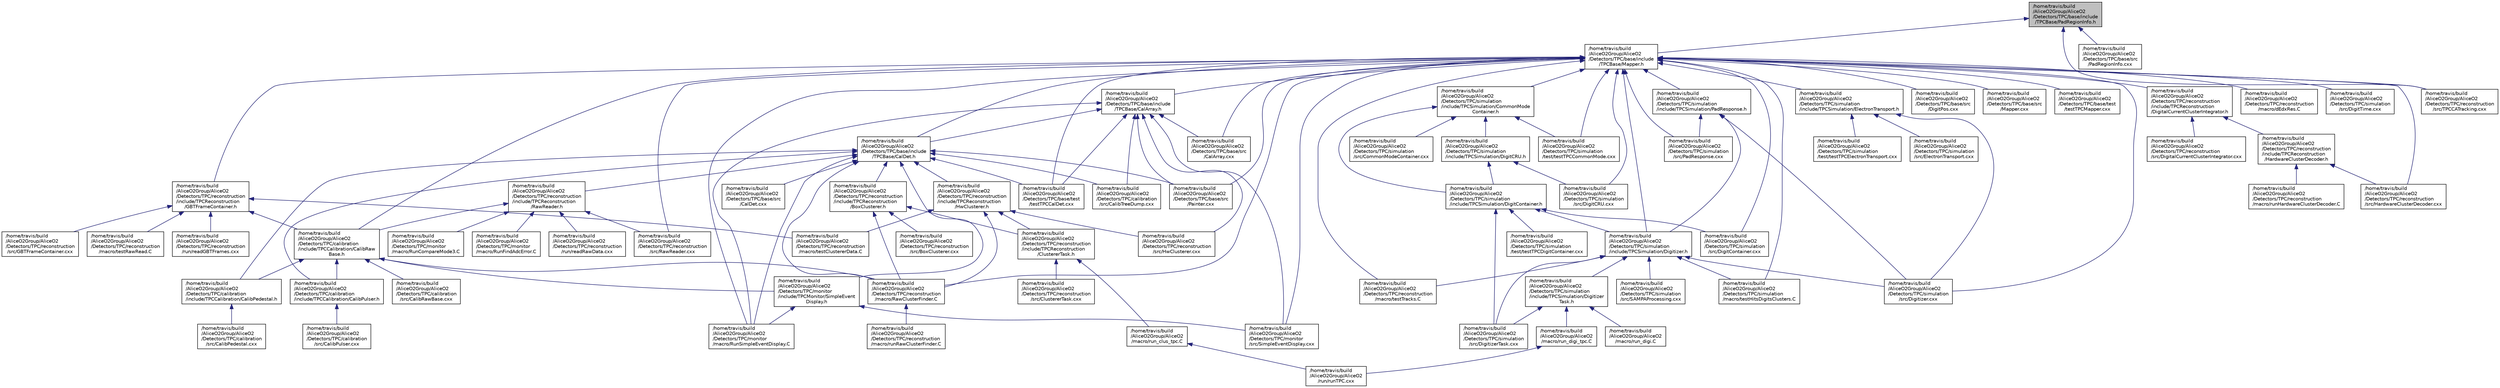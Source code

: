 digraph "/home/travis/build/AliceO2Group/AliceO2/Detectors/TPC/base/include/TPCBase/PadRegionInfo.h"
{
 // INTERACTIVE_SVG=YES
  bgcolor="transparent";
  edge [fontname="Helvetica",fontsize="10",labelfontname="Helvetica",labelfontsize="10"];
  node [fontname="Helvetica",fontsize="10",shape=record];
  Node1 [label="/home/travis/build\l/AliceO2Group/AliceO2\l/Detectors/TPC/base/include\l/TPCBase/PadRegionInfo.h",height=0.2,width=0.4,color="black", fillcolor="grey75", style="filled" fontcolor="black"];
  Node1 -> Node2 [dir="back",color="midnightblue",fontsize="10",style="solid",fontname="Helvetica"];
  Node2 [label="/home/travis/build\l/AliceO2Group/AliceO2\l/Detectors/TPC/base/include\l/TPCBase/Mapper.h",height=0.2,width=0.4,color="black",URL="$d7/d2c/Mapper_8h.html"];
  Node2 -> Node3 [dir="back",color="midnightblue",fontsize="10",style="solid",fontname="Helvetica"];
  Node3 [label="/home/travis/build\l/AliceO2Group/AliceO2\l/Detectors/TPC/base/include\l/TPCBase/CalArray.h",height=0.2,width=0.4,color="black",URL="$db/d9b/CalArray_8h.html"];
  Node3 -> Node4 [dir="back",color="midnightblue",fontsize="10",style="solid",fontname="Helvetica"];
  Node4 [label="/home/travis/build\l/AliceO2Group/AliceO2\l/Detectors/TPC/base/include\l/TPCBase/CalDet.h",height=0.2,width=0.4,color="black",URL="$d8/d81/CalDet_8h.html"];
  Node4 -> Node5 [dir="back",color="midnightblue",fontsize="10",style="solid",fontname="Helvetica"];
  Node5 [label="/home/travis/build\l/AliceO2Group/AliceO2\l/Detectors/TPC/base/src\l/CalDet.cxx",height=0.2,width=0.4,color="black",URL="$d7/db5/CalDet_8cxx.html"];
  Node4 -> Node6 [dir="back",color="midnightblue",fontsize="10",style="solid",fontname="Helvetica"];
  Node6 [label="/home/travis/build\l/AliceO2Group/AliceO2\l/Detectors/TPC/base/src\l/Painter.cxx",height=0.2,width=0.4,color="black",URL="$dd/d5f/Painter_8cxx.html"];
  Node4 -> Node7 [dir="back",color="midnightblue",fontsize="10",style="solid",fontname="Helvetica"];
  Node7 [label="/home/travis/build\l/AliceO2Group/AliceO2\l/Detectors/TPC/base/test\l/testTPCCalDet.cxx",height=0.2,width=0.4,color="black",URL="$d4/d43/testTPCCalDet_8cxx.html"];
  Node4 -> Node8 [dir="back",color="midnightblue",fontsize="10",style="solid",fontname="Helvetica"];
  Node8 [label="/home/travis/build\l/AliceO2Group/AliceO2\l/Detectors/TPC/calibration\l/include/TPCCalibration/CalibPedestal.h",height=0.2,width=0.4,color="black",URL="$da/df1/CalibPedestal_8h.html"];
  Node8 -> Node9 [dir="back",color="midnightblue",fontsize="10",style="solid",fontname="Helvetica"];
  Node9 [label="/home/travis/build\l/AliceO2Group/AliceO2\l/Detectors/TPC/calibration\l/src/CalibPedestal.cxx",height=0.2,width=0.4,color="black",URL="$d6/d99/CalibPedestal_8cxx.html"];
  Node4 -> Node10 [dir="back",color="midnightblue",fontsize="10",style="solid",fontname="Helvetica"];
  Node10 [label="/home/travis/build\l/AliceO2Group/AliceO2\l/Detectors/TPC/calibration\l/include/TPCCalibration/CalibPulser.h",height=0.2,width=0.4,color="black",URL="$d2/d5d/CalibPulser_8h.html"];
  Node10 -> Node11 [dir="back",color="midnightblue",fontsize="10",style="solid",fontname="Helvetica"];
  Node11 [label="/home/travis/build\l/AliceO2Group/AliceO2\l/Detectors/TPC/calibration\l/src/CalibPulser.cxx",height=0.2,width=0.4,color="black",URL="$d4/ddc/CalibPulser_8cxx.html"];
  Node4 -> Node12 [dir="back",color="midnightblue",fontsize="10",style="solid",fontname="Helvetica"];
  Node12 [label="/home/travis/build\l/AliceO2Group/AliceO2\l/Detectors/TPC/calibration\l/src/CalibTreeDump.cxx",height=0.2,width=0.4,color="black",URL="$d2/d9a/CalibTreeDump_8cxx.html"];
  Node4 -> Node13 [dir="back",color="midnightblue",fontsize="10",style="solid",fontname="Helvetica"];
  Node13 [label="/home/travis/build\l/AliceO2Group/AliceO2\l/Detectors/TPC/monitor\l/include/TPCMonitor/SimpleEvent\lDisplay.h",height=0.2,width=0.4,color="black",URL="$db/dc3/SimpleEventDisplay_8h.html"];
  Node13 -> Node14 [dir="back",color="midnightblue",fontsize="10",style="solid",fontname="Helvetica"];
  Node14 [label="/home/travis/build\l/AliceO2Group/AliceO2\l/Detectors/TPC/monitor\l/macro/RunSimpleEventDisplay.C",height=0.2,width=0.4,color="black",URL="$d7/dd4/RunSimpleEventDisplay_8C.html"];
  Node13 -> Node15 [dir="back",color="midnightblue",fontsize="10",style="solid",fontname="Helvetica"];
  Node15 [label="/home/travis/build\l/AliceO2Group/AliceO2\l/Detectors/TPC/monitor\l/src/SimpleEventDisplay.cxx",height=0.2,width=0.4,color="black",URL="$d9/df5/SimpleEventDisplay_8cxx.html"];
  Node4 -> Node14 [dir="back",color="midnightblue",fontsize="10",style="solid",fontname="Helvetica"];
  Node4 -> Node16 [dir="back",color="midnightblue",fontsize="10",style="solid",fontname="Helvetica"];
  Node16 [label="/home/travis/build\l/AliceO2Group/AliceO2\l/Detectors/TPC/reconstruction\l/include/TPCReconstruction\l/BoxClusterer.h",height=0.2,width=0.4,color="black",URL="$d2/df8/BoxClusterer_8h.html",tooltip="Class for TPC cluster finding. "];
  Node16 -> Node17 [dir="back",color="midnightblue",fontsize="10",style="solid",fontname="Helvetica"];
  Node17 [label="/home/travis/build\l/AliceO2Group/AliceO2\l/Detectors/TPC/reconstruction\l/include/TPCReconstruction\l/ClustererTask.h",height=0.2,width=0.4,color="black",URL="$de/d64/TPC_2reconstruction_2include_2TPCReconstruction_2ClustererTask_8h.html"];
  Node17 -> Node18 [dir="back",color="midnightblue",fontsize="10",style="solid",fontname="Helvetica"];
  Node18 [label="/home/travis/build\l/AliceO2Group/AliceO2\l/Detectors/TPC/reconstruction\l/src/ClustererTask.cxx",height=0.2,width=0.4,color="black",URL="$d8/d0f/TPC_2reconstruction_2src_2ClustererTask_8cxx.html"];
  Node17 -> Node19 [dir="back",color="midnightblue",fontsize="10",style="solid",fontname="Helvetica"];
  Node19 [label="/home/travis/build\l/AliceO2Group/AliceO2\l/macro/run_clus_tpc.C",height=0.2,width=0.4,color="black",URL="$df/d9b/run__clus__tpc_8C.html"];
  Node19 -> Node20 [dir="back",color="midnightblue",fontsize="10",style="solid",fontname="Helvetica"];
  Node20 [label="/home/travis/build\l/AliceO2Group/AliceO2\l/run/runTPC.cxx",height=0.2,width=0.4,color="black",URL="$d3/d56/runTPC_8cxx.html"];
  Node16 -> Node21 [dir="back",color="midnightblue",fontsize="10",style="solid",fontname="Helvetica"];
  Node21 [label="/home/travis/build\l/AliceO2Group/AliceO2\l/Detectors/TPC/reconstruction\l/macro/RawClusterFinder.C",height=0.2,width=0.4,color="black",URL="$d5/db8/RawClusterFinder_8C.html"];
  Node21 -> Node22 [dir="back",color="midnightblue",fontsize="10",style="solid",fontname="Helvetica"];
  Node22 [label="/home/travis/build\l/AliceO2Group/AliceO2\l/Detectors/TPC/reconstruction\l/macro/runRawClusterFinder.C",height=0.2,width=0.4,color="black",URL="$df/da0/runRawClusterFinder_8C.html"];
  Node16 -> Node23 [dir="back",color="midnightblue",fontsize="10",style="solid",fontname="Helvetica"];
  Node23 [label="/home/travis/build\l/AliceO2Group/AliceO2\l/Detectors/TPC/reconstruction\l/src/BoxClusterer.cxx",height=0.2,width=0.4,color="black",URL="$da/d67/BoxClusterer_8cxx.html"];
  Node4 -> Node24 [dir="back",color="midnightblue",fontsize="10",style="solid",fontname="Helvetica"];
  Node24 [label="/home/travis/build\l/AliceO2Group/AliceO2\l/Detectors/TPC/reconstruction\l/include/TPCReconstruction\l/HwClusterer.h",height=0.2,width=0.4,color="black",URL="$de/df6/HwClusterer_8h.html",tooltip="Class for TPC HW cluster finding. "];
  Node24 -> Node17 [dir="back",color="midnightblue",fontsize="10",style="solid",fontname="Helvetica"];
  Node24 -> Node21 [dir="back",color="midnightblue",fontsize="10",style="solid",fontname="Helvetica"];
  Node24 -> Node25 [dir="back",color="midnightblue",fontsize="10",style="solid",fontname="Helvetica"];
  Node25 [label="/home/travis/build\l/AliceO2Group/AliceO2\l/Detectors/TPC/reconstruction\l/macro/testClustererData.C",height=0.2,width=0.4,color="black",URL="$dc/dc3/testClustererData_8C.html"];
  Node24 -> Node26 [dir="back",color="midnightblue",fontsize="10",style="solid",fontname="Helvetica"];
  Node26 [label="/home/travis/build\l/AliceO2Group/AliceO2\l/Detectors/TPC/reconstruction\l/src/HwClusterer.cxx",height=0.2,width=0.4,color="black",URL="$d4/d6c/HwClusterer_8cxx.html"];
  Node4 -> Node27 [dir="back",color="midnightblue",fontsize="10",style="solid",fontname="Helvetica"];
  Node27 [label="/home/travis/build\l/AliceO2Group/AliceO2\l/Detectors/TPC/reconstruction\l/include/TPCReconstruction\l/RawReader.h",height=0.2,width=0.4,color="black",URL="$d3/d11/RawReader_8h.html"];
  Node27 -> Node28 [dir="back",color="midnightblue",fontsize="10",style="solid",fontname="Helvetica"];
  Node28 [label="/home/travis/build\l/AliceO2Group/AliceO2\l/Detectors/TPC/calibration\l/include/TPCCalibration/CalibRaw\lBase.h",height=0.2,width=0.4,color="black",URL="$d7/dd7/CalibRawBase_8h.html"];
  Node28 -> Node8 [dir="back",color="midnightblue",fontsize="10",style="solid",fontname="Helvetica"];
  Node28 -> Node10 [dir="back",color="midnightblue",fontsize="10",style="solid",fontname="Helvetica"];
  Node28 -> Node29 [dir="back",color="midnightblue",fontsize="10",style="solid",fontname="Helvetica"];
  Node29 [label="/home/travis/build\l/AliceO2Group/AliceO2\l/Detectors/TPC/calibration\l/src/CalibRawBase.cxx",height=0.2,width=0.4,color="black",URL="$d9/d74/CalibRawBase_8cxx.html"];
  Node28 -> Node13 [dir="back",color="midnightblue",fontsize="10",style="solid",fontname="Helvetica"];
  Node28 -> Node21 [dir="back",color="midnightblue",fontsize="10",style="solid",fontname="Helvetica"];
  Node27 -> Node30 [dir="back",color="midnightblue",fontsize="10",style="solid",fontname="Helvetica"];
  Node30 [label="/home/travis/build\l/AliceO2Group/AliceO2\l/Detectors/TPC/monitor\l/macro/RunCompareMode3.C",height=0.2,width=0.4,color="black",URL="$d1/db0/RunCompareMode3_8C.html"];
  Node27 -> Node31 [dir="back",color="midnightblue",fontsize="10",style="solid",fontname="Helvetica"];
  Node31 [label="/home/travis/build\l/AliceO2Group/AliceO2\l/Detectors/TPC/monitor\l/macro/RunFindAdcError.C",height=0.2,width=0.4,color="black",URL="$db/d55/RunFindAdcError_8C.html"];
  Node27 -> Node32 [dir="back",color="midnightblue",fontsize="10",style="solid",fontname="Helvetica"];
  Node32 [label="/home/travis/build\l/AliceO2Group/AliceO2\l/Detectors/TPC/reconstruction\l/run/readRawData.cxx",height=0.2,width=0.4,color="black",URL="$d0/db1/readRawData_8cxx.html"];
  Node27 -> Node33 [dir="back",color="midnightblue",fontsize="10",style="solid",fontname="Helvetica"];
  Node33 [label="/home/travis/build\l/AliceO2Group/AliceO2\l/Detectors/TPC/reconstruction\l/src/RawReader.cxx",height=0.2,width=0.4,color="black",URL="$d4/ddf/RawReader_8cxx.html"];
  Node4 -> Node21 [dir="back",color="midnightblue",fontsize="10",style="solid",fontname="Helvetica"];
  Node3 -> Node34 [dir="back",color="midnightblue",fontsize="10",style="solid",fontname="Helvetica"];
  Node34 [label="/home/travis/build\l/AliceO2Group/AliceO2\l/Detectors/TPC/base/src\l/CalArray.cxx",height=0.2,width=0.4,color="black",URL="$d3/d96/CalArray_8cxx.html"];
  Node3 -> Node6 [dir="back",color="midnightblue",fontsize="10",style="solid",fontname="Helvetica"];
  Node3 -> Node7 [dir="back",color="midnightblue",fontsize="10",style="solid",fontname="Helvetica"];
  Node3 -> Node12 [dir="back",color="midnightblue",fontsize="10",style="solid",fontname="Helvetica"];
  Node3 -> Node14 [dir="back",color="midnightblue",fontsize="10",style="solid",fontname="Helvetica"];
  Node3 -> Node15 [dir="back",color="midnightblue",fontsize="10",style="solid",fontname="Helvetica"];
  Node3 -> Node26 [dir="back",color="midnightblue",fontsize="10",style="solid",fontname="Helvetica"];
  Node2 -> Node4 [dir="back",color="midnightblue",fontsize="10",style="solid",fontname="Helvetica"];
  Node2 -> Node34 [dir="back",color="midnightblue",fontsize="10",style="solid",fontname="Helvetica"];
  Node2 -> Node35 [dir="back",color="midnightblue",fontsize="10",style="solid",fontname="Helvetica"];
  Node35 [label="/home/travis/build\l/AliceO2Group/AliceO2\l/Detectors/TPC/base/src\l/DigitPos.cxx",height=0.2,width=0.4,color="black",URL="$d3/d6c/DigitPos_8cxx.html"];
  Node2 -> Node36 [dir="back",color="midnightblue",fontsize="10",style="solid",fontname="Helvetica"];
  Node36 [label="/home/travis/build\l/AliceO2Group/AliceO2\l/Detectors/TPC/base/src\l/Mapper.cxx",height=0.2,width=0.4,color="black",URL="$d3/d55/Mapper_8cxx.html"];
  Node2 -> Node6 [dir="back",color="midnightblue",fontsize="10",style="solid",fontname="Helvetica"];
  Node2 -> Node7 [dir="back",color="midnightblue",fontsize="10",style="solid",fontname="Helvetica"];
  Node2 -> Node37 [dir="back",color="midnightblue",fontsize="10",style="solid",fontname="Helvetica"];
  Node37 [label="/home/travis/build\l/AliceO2Group/AliceO2\l/Detectors/TPC/base/test\l/testTPCMapper.cxx",height=0.2,width=0.4,color="black",URL="$dc/d5f/testTPCMapper_8cxx.html",tooltip="This task tests the mapper function. "];
  Node2 -> Node28 [dir="back",color="midnightblue",fontsize="10",style="solid",fontname="Helvetica"];
  Node2 -> Node14 [dir="back",color="midnightblue",fontsize="10",style="solid",fontname="Helvetica"];
  Node2 -> Node15 [dir="back",color="midnightblue",fontsize="10",style="solid",fontname="Helvetica"];
  Node2 -> Node38 [dir="back",color="midnightblue",fontsize="10",style="solid",fontname="Helvetica"];
  Node38 [label="/home/travis/build\l/AliceO2Group/AliceO2\l/Detectors/TPC/reconstruction\l/include/TPCReconstruction\l/DigitalCurrentClusterIntegrator.h",height=0.2,width=0.4,color="black",URL="$db/d19/DigitalCurrentClusterIntegrator_8h.html"];
  Node38 -> Node39 [dir="back",color="midnightblue",fontsize="10",style="solid",fontname="Helvetica"];
  Node39 [label="/home/travis/build\l/AliceO2Group/AliceO2\l/Detectors/TPC/reconstruction\l/include/TPCReconstruction\l/HardwareClusterDecoder.h",height=0.2,width=0.4,color="black",URL="$d2/d41/HardwareClusterDecoder_8h.html"];
  Node39 -> Node40 [dir="back",color="midnightblue",fontsize="10",style="solid",fontname="Helvetica"];
  Node40 [label="/home/travis/build\l/AliceO2Group/AliceO2\l/Detectors/TPC/reconstruction\l/macro/runHardwareClusterDecoder.C",height=0.2,width=0.4,color="black",URL="$dc/d80/runHardwareClusterDecoder_8C.html"];
  Node39 -> Node41 [dir="back",color="midnightblue",fontsize="10",style="solid",fontname="Helvetica"];
  Node41 [label="/home/travis/build\l/AliceO2Group/AliceO2\l/Detectors/TPC/reconstruction\l/src/HardwareClusterDecoder.cxx",height=0.2,width=0.4,color="black",URL="$d4/d7c/HardwareClusterDecoder_8cxx.html"];
  Node38 -> Node42 [dir="back",color="midnightblue",fontsize="10",style="solid",fontname="Helvetica"];
  Node42 [label="/home/travis/build\l/AliceO2Group/AliceO2\l/Detectors/TPC/reconstruction\l/src/DigitalCurrentClusterIntegrator.cxx",height=0.2,width=0.4,color="black",URL="$d1/d81/DigitalCurrentClusterIntegrator_8cxx.html"];
  Node2 -> Node43 [dir="back",color="midnightblue",fontsize="10",style="solid",fontname="Helvetica"];
  Node43 [label="/home/travis/build\l/AliceO2Group/AliceO2\l/Detectors/TPC/reconstruction\l/include/TPCReconstruction\l/GBTFrameContainer.h",height=0.2,width=0.4,color="black",URL="$db/d52/GBTFrameContainer_8h.html",tooltip="Container class for the GBT Frames. "];
  Node43 -> Node28 [dir="back",color="midnightblue",fontsize="10",style="solid",fontname="Helvetica"];
  Node43 -> Node25 [dir="back",color="midnightblue",fontsize="10",style="solid",fontname="Helvetica"];
  Node43 -> Node44 [dir="back",color="midnightblue",fontsize="10",style="solid",fontname="Helvetica"];
  Node44 [label="/home/travis/build\l/AliceO2Group/AliceO2\l/Detectors/TPC/reconstruction\l/macro/testRawRead.C",height=0.2,width=0.4,color="black",URL="$d9/dd6/testRawRead_8C.html"];
  Node43 -> Node45 [dir="back",color="midnightblue",fontsize="10",style="solid",fontname="Helvetica"];
  Node45 [label="/home/travis/build\l/AliceO2Group/AliceO2\l/Detectors/TPC/reconstruction\l/run/readGBTFrames.cxx",height=0.2,width=0.4,color="black",URL="$db/dc7/readGBTFrames_8cxx.html"];
  Node43 -> Node46 [dir="back",color="midnightblue",fontsize="10",style="solid",fontname="Helvetica"];
  Node46 [label="/home/travis/build\l/AliceO2Group/AliceO2\l/Detectors/TPC/reconstruction\l/src/GBTFrameContainer.cxx",height=0.2,width=0.4,color="black",URL="$d4/dfc/GBTFrameContainer_8cxx.html"];
  Node2 -> Node47 [dir="back",color="midnightblue",fontsize="10",style="solid",fontname="Helvetica"];
  Node47 [label="/home/travis/build\l/AliceO2Group/AliceO2\l/Detectors/TPC/reconstruction\l/macro/dEdxRes.C",height=0.2,width=0.4,color="black",URL="$d6/dee/dEdxRes_8C.html"];
  Node2 -> Node21 [dir="back",color="midnightblue",fontsize="10",style="solid",fontname="Helvetica"];
  Node2 -> Node48 [dir="back",color="midnightblue",fontsize="10",style="solid",fontname="Helvetica"];
  Node48 [label="/home/travis/build\l/AliceO2Group/AliceO2\l/Detectors/TPC/reconstruction\l/macro/testTracks.C",height=0.2,width=0.4,color="black",URL="$db/d60/testTracks_8C.html"];
  Node2 -> Node41 [dir="back",color="midnightblue",fontsize="10",style="solid",fontname="Helvetica"];
  Node2 -> Node33 [dir="back",color="midnightblue",fontsize="10",style="solid",fontname="Helvetica"];
  Node2 -> Node49 [dir="back",color="midnightblue",fontsize="10",style="solid",fontname="Helvetica"];
  Node49 [label="/home/travis/build\l/AliceO2Group/AliceO2\l/Detectors/TPC/reconstruction\l/src/TPCCATracking.cxx",height=0.2,width=0.4,color="black",URL="$d8/ded/TPCCATracking_8cxx.html"];
  Node2 -> Node50 [dir="back",color="midnightblue",fontsize="10",style="solid",fontname="Helvetica"];
  Node50 [label="/home/travis/build\l/AliceO2Group/AliceO2\l/Detectors/TPC/simulation\l/include/TPCSimulation/CommonMode\lContainer.h",height=0.2,width=0.4,color="black",URL="$d6/dba/CommonModeContainer_8h.html",tooltip="Definition of the Common Mode computation. "];
  Node50 -> Node51 [dir="back",color="midnightblue",fontsize="10",style="solid",fontname="Helvetica"];
  Node51 [label="/home/travis/build\l/AliceO2Group/AliceO2\l/Detectors/TPC/simulation\l/include/TPCSimulation/DigitContainer.h",height=0.2,width=0.4,color="black",URL="$dd/d94/DigitContainer_8h.html",tooltip="Definition of the Digit Container. "];
  Node51 -> Node52 [dir="back",color="midnightblue",fontsize="10",style="solid",fontname="Helvetica"];
  Node52 [label="/home/travis/build\l/AliceO2Group/AliceO2\l/Detectors/TPC/simulation\l/include/TPCSimulation/Digitizer.h",height=0.2,width=0.4,color="black",URL="$de/d92/TPC_2simulation_2include_2TPCSimulation_2Digitizer_8h.html"];
  Node52 -> Node48 [dir="back",color="midnightblue",fontsize="10",style="solid",fontname="Helvetica"];
  Node52 -> Node53 [dir="back",color="midnightblue",fontsize="10",style="solid",fontname="Helvetica"];
  Node53 [label="/home/travis/build\l/AliceO2Group/AliceO2\l/Detectors/TPC/simulation\l/include/TPCSimulation/Digitizer\lTask.h",height=0.2,width=0.4,color="black",URL="$dd/d4b/TPC_2simulation_2include_2TPCSimulation_2DigitizerTask_8h.html"];
  Node53 -> Node54 [dir="back",color="midnightblue",fontsize="10",style="solid",fontname="Helvetica"];
  Node54 [label="/home/travis/build\l/AliceO2Group/AliceO2\l/Detectors/TPC/simulation\l/src/DigitizerTask.cxx",height=0.2,width=0.4,color="black",URL="$df/d46/TPC_2simulation_2src_2DigitizerTask_8cxx.html"];
  Node53 -> Node55 [dir="back",color="midnightblue",fontsize="10",style="solid",fontname="Helvetica"];
  Node55 [label="/home/travis/build\l/AliceO2Group/AliceO2\l/macro/run_digi.C",height=0.2,width=0.4,color="black",URL="$d7/d11/macro_2run__digi_8C.html"];
  Node53 -> Node56 [dir="back",color="midnightblue",fontsize="10",style="solid",fontname="Helvetica"];
  Node56 [label="/home/travis/build\l/AliceO2Group/AliceO2\l/macro/run_digi_tpc.C",height=0.2,width=0.4,color="black",URL="$d3/db7/run__digi__tpc_8C.html"];
  Node56 -> Node20 [dir="back",color="midnightblue",fontsize="10",style="solid",fontname="Helvetica"];
  Node52 -> Node57 [dir="back",color="midnightblue",fontsize="10",style="solid",fontname="Helvetica"];
  Node57 [label="/home/travis/build\l/AliceO2Group/AliceO2\l/Detectors/TPC/simulation\l/macro/testHitsDigitsClusters.C",height=0.2,width=0.4,color="black",URL="$d9/d59/testHitsDigitsClusters_8C.html"];
  Node52 -> Node58 [dir="back",color="midnightblue",fontsize="10",style="solid",fontname="Helvetica"];
  Node58 [label="/home/travis/build\l/AliceO2Group/AliceO2\l/Detectors/TPC/simulation\l/src/Digitizer.cxx",height=0.2,width=0.4,color="black",URL="$d7/d0a/TPC_2simulation_2src_2Digitizer_8cxx.html"];
  Node52 -> Node54 [dir="back",color="midnightblue",fontsize="10",style="solid",fontname="Helvetica"];
  Node52 -> Node59 [dir="back",color="midnightblue",fontsize="10",style="solid",fontname="Helvetica"];
  Node59 [label="/home/travis/build\l/AliceO2Group/AliceO2\l/Detectors/TPC/simulation\l/src/SAMPAProcessing.cxx",height=0.2,width=0.4,color="black",URL="$d1/dd8/SAMPAProcessing_8cxx.html",tooltip="Implementation of the SAMPA response. "];
  Node51 -> Node60 [dir="back",color="midnightblue",fontsize="10",style="solid",fontname="Helvetica"];
  Node60 [label="/home/travis/build\l/AliceO2Group/AliceO2\l/Detectors/TPC/simulation\l/src/DigitContainer.cxx",height=0.2,width=0.4,color="black",URL="$df/d53/DigitContainer_8cxx.html",tooltip="Implementation of the Digit Container. "];
  Node51 -> Node54 [dir="back",color="midnightblue",fontsize="10",style="solid",fontname="Helvetica"];
  Node51 -> Node61 [dir="back",color="midnightblue",fontsize="10",style="solid",fontname="Helvetica"];
  Node61 [label="/home/travis/build\l/AliceO2Group/AliceO2\l/Detectors/TPC/simulation\l/test/testTPCDigitContainer.cxx",height=0.2,width=0.4,color="black",URL="$dd/d5e/testTPCDigitContainer_8cxx.html",tooltip="This task tests the DigitContainer of the TPC digitization. "];
  Node50 -> Node62 [dir="back",color="midnightblue",fontsize="10",style="solid",fontname="Helvetica"];
  Node62 [label="/home/travis/build\l/AliceO2Group/AliceO2\l/Detectors/TPC/simulation\l/include/TPCSimulation/DigitCRU.h",height=0.2,width=0.4,color="black",URL="$d6/d95/DigitCRU_8h.html",tooltip="Definition of the CRU container. "];
  Node62 -> Node51 [dir="back",color="midnightblue",fontsize="10",style="solid",fontname="Helvetica"];
  Node62 -> Node63 [dir="back",color="midnightblue",fontsize="10",style="solid",fontname="Helvetica"];
  Node63 [label="/home/travis/build\l/AliceO2Group/AliceO2\l/Detectors/TPC/simulation\l/src/DigitCRU.cxx",height=0.2,width=0.4,color="black",URL="$da/dc3/DigitCRU_8cxx.html",tooltip="Implementation of the CRU container. "];
  Node50 -> Node64 [dir="back",color="midnightblue",fontsize="10",style="solid",fontname="Helvetica"];
  Node64 [label="/home/travis/build\l/AliceO2Group/AliceO2\l/Detectors/TPC/simulation\l/src/CommonModeContainer.cxx",height=0.2,width=0.4,color="black",URL="$db/dc6/CommonModeContainer_8cxx.html",tooltip="Implementation of the Common Mode computation. "];
  Node50 -> Node65 [dir="back",color="midnightblue",fontsize="10",style="solid",fontname="Helvetica"];
  Node65 [label="/home/travis/build\l/AliceO2Group/AliceO2\l/Detectors/TPC/simulation\l/test/testTPCCommonMode.cxx",height=0.2,width=0.4,color="black",URL="$d5/d76/testTPCCommonMode_8cxx.html",tooltip="This task tests the CommonModeContainer of the TPC digitization. "];
  Node2 -> Node52 [dir="back",color="midnightblue",fontsize="10",style="solid",fontname="Helvetica"];
  Node2 -> Node66 [dir="back",color="midnightblue",fontsize="10",style="solid",fontname="Helvetica"];
  Node66 [label="/home/travis/build\l/AliceO2Group/AliceO2\l/Detectors/TPC/simulation\l/include/TPCSimulation/ElectronTransport.h",height=0.2,width=0.4,color="black",URL="$d2/da8/ElectronTransport_8h.html",tooltip="Definition of the electron transport. "];
  Node66 -> Node58 [dir="back",color="midnightblue",fontsize="10",style="solid",fontname="Helvetica"];
  Node66 -> Node67 [dir="back",color="midnightblue",fontsize="10",style="solid",fontname="Helvetica"];
  Node67 [label="/home/travis/build\l/AliceO2Group/AliceO2\l/Detectors/TPC/simulation\l/src/ElectronTransport.cxx",height=0.2,width=0.4,color="black",URL="$d1/d98/ElectronTransport_8cxx.html",tooltip="Implementation of the electron transport. "];
  Node66 -> Node68 [dir="back",color="midnightblue",fontsize="10",style="solid",fontname="Helvetica"];
  Node68 [label="/home/travis/build\l/AliceO2Group/AliceO2\l/Detectors/TPC/simulation\l/test/testTPCElectronTransport.cxx",height=0.2,width=0.4,color="black",URL="$d4/d82/testTPCElectronTransport_8cxx.html",tooltip="This task tests the ElectronTransport module of the TPC digitization. "];
  Node2 -> Node69 [dir="back",color="midnightblue",fontsize="10",style="solid",fontname="Helvetica"];
  Node69 [label="/home/travis/build\l/AliceO2Group/AliceO2\l/Detectors/TPC/simulation\l/include/TPCSimulation/PadResponse.h",height=0.2,width=0.4,color="black",URL="$d7/d0f/PadResponse_8h.html",tooltip="Definition of the Pad Response. "];
  Node69 -> Node52 [dir="back",color="midnightblue",fontsize="10",style="solid",fontname="Helvetica"];
  Node69 -> Node58 [dir="back",color="midnightblue",fontsize="10",style="solid",fontname="Helvetica"];
  Node69 -> Node70 [dir="back",color="midnightblue",fontsize="10",style="solid",fontname="Helvetica"];
  Node70 [label="/home/travis/build\l/AliceO2Group/AliceO2\l/Detectors/TPC/simulation\l/src/PadResponse.cxx",height=0.2,width=0.4,color="black",URL="$d4/df6/PadResponse_8cxx.html",tooltip="Implementation of the Pad Response. "];
  Node2 -> Node57 [dir="back",color="midnightblue",fontsize="10",style="solid",fontname="Helvetica"];
  Node2 -> Node60 [dir="back",color="midnightblue",fontsize="10",style="solid",fontname="Helvetica"];
  Node2 -> Node63 [dir="back",color="midnightblue",fontsize="10",style="solid",fontname="Helvetica"];
  Node2 -> Node58 [dir="back",color="midnightblue",fontsize="10",style="solid",fontname="Helvetica"];
  Node2 -> Node71 [dir="back",color="midnightblue",fontsize="10",style="solid",fontname="Helvetica"];
  Node71 [label="/home/travis/build\l/AliceO2Group/AliceO2\l/Detectors/TPC/simulation\l/src/DigitTime.cxx",height=0.2,width=0.4,color="black",URL="$dd/dcd/DigitTime_8cxx.html",tooltip="Implementation of the Time Bin container. "];
  Node2 -> Node70 [dir="back",color="midnightblue",fontsize="10",style="solid",fontname="Helvetica"];
  Node2 -> Node65 [dir="back",color="midnightblue",fontsize="10",style="solid",fontname="Helvetica"];
  Node1 -> Node72 [dir="back",color="midnightblue",fontsize="10",style="solid",fontname="Helvetica"];
  Node72 [label="/home/travis/build\l/AliceO2Group/AliceO2\l/Detectors/TPC/base/src\l/PadRegionInfo.cxx",height=0.2,width=0.4,color="black",URL="$df/d90/PadRegionInfo_8cxx.html"];
  Node1 -> Node49 [dir="back",color="midnightblue",fontsize="10",style="solid",fontname="Helvetica"];
}
